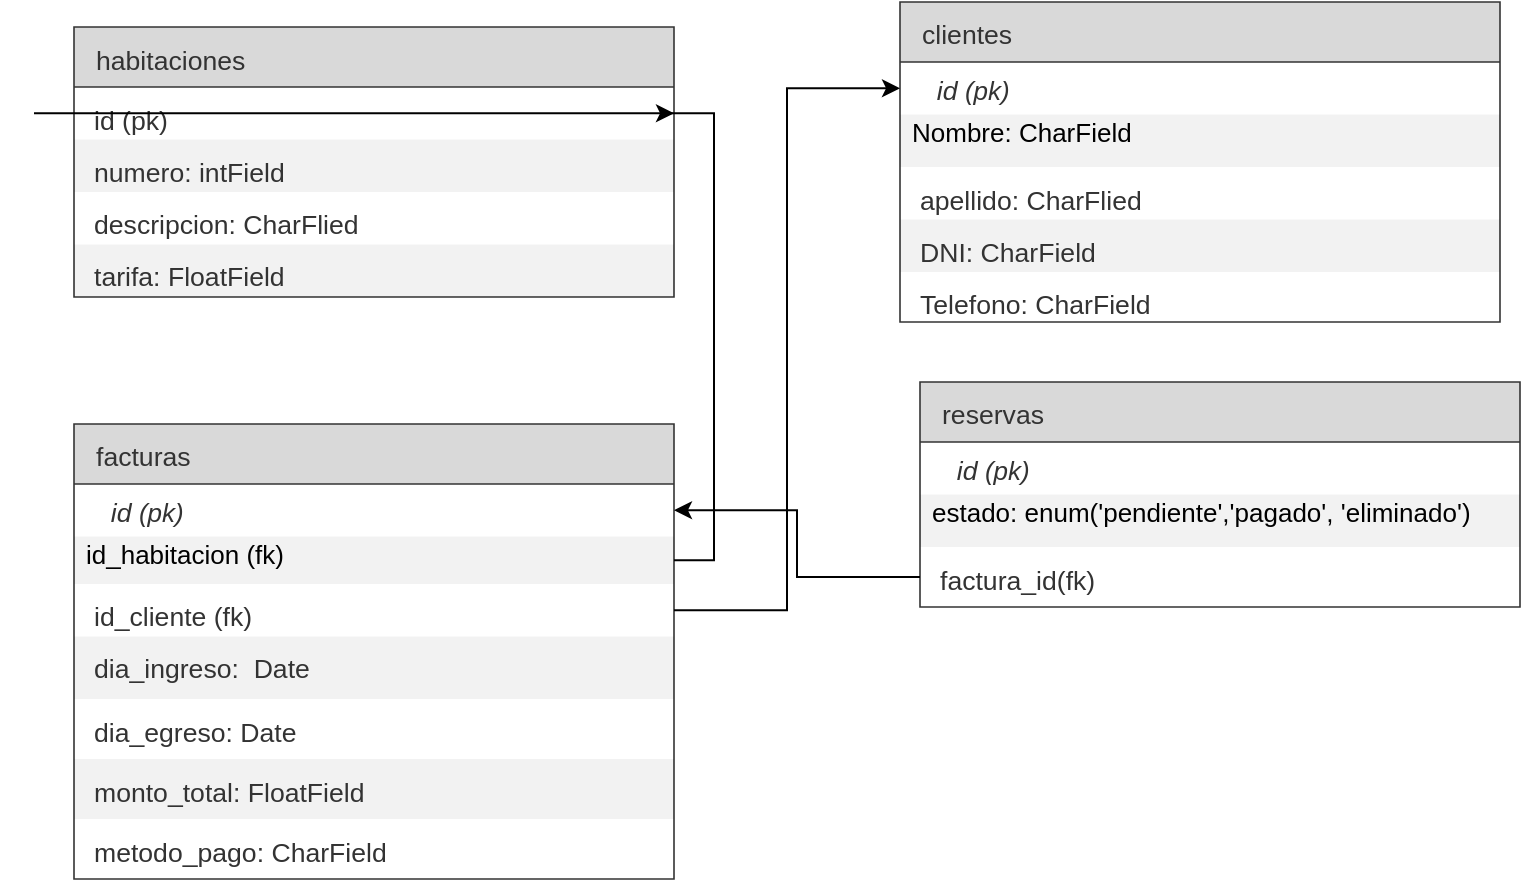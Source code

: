 <mxfile version="19.0.3" type="device"><diagram id="C5RBs43oDa-KdzZeNtuy" name="Page-1"><mxGraphModel dx="858" dy="1029" grid="1" gridSize="10" guides="1" tooltips="1" connect="1" arrows="1" fold="1" page="1" pageScale="1" pageWidth="827" pageHeight="1169" math="0" shadow="0"><root><mxCell id="WIyWlLk6GJQsqaUBKTNV-0"/><mxCell id="WIyWlLk6GJQsqaUBKTNV-1" parent="WIyWlLk6GJQsqaUBKTNV-0"/><mxCell id="heQW6ndRszfeEeH-bMKx-1" value="reservas" style="html=1;overflow=block;blockSpacing=1;swimlane;childLayout=stackLayout;horizontal=1;horizontalStack=0;resizeParent=1;resizeParentMax=0;resizeLast=0;collapsible=0;fontStyle=0;marginBottom=0;swimlaneFillColor=#ffffff;startSize=30;whiteSpace=wrap;fontSize=13.3;fontColor=#333333;align=left;spacingLeft=8.4;spacingRight=8.4;spacingTop=2.4;fontFamily=Helvetica;spacing=3.6;strokeColor=#333333;strokeOpacity=100;fillOpacity=100;strokeWidth=0.8;fillColor=#d9d9d9;container=1;" parent="WIyWlLk6GJQsqaUBKTNV-1" vertex="1"><mxGeometry x="460" y="250" width="300" height="112.5" as="geometry"/></mxCell><mxCell id="heQW6ndRszfeEeH-bMKx-2" value="&lt;div style=&quot;display: flex; justify-content: flex-start; text-align: left; align-items: baseline; font-size: 0; line-height: 1.25;margin-left: 8.4px;margin-right: 8.4px;margin-top: 2.4px;margin-top: -2px;&quot;&gt;&lt;span&gt;&lt;span style=&quot;font-size:13.3px;color:#333333;&quot;&gt;id &lt;/span&gt;&lt;span style=&quot;font-size:13px;color:#333333;font-style: italic;&quot;&gt;(pk)&lt;/span&gt;&lt;/span&gt;&lt;/div&gt;" style="part=1;resizeHeight=0;strokeColor=none;verticalAlign=top;overflow=hidden;rotatable=0;points=[[0,0.5],[1,0.5]];portConstraint=eastwest;html=1;whiteSpace=wrap;#ffffffwhiteSpace=wrap;fontSize=13.3;fontColor=#333333;fontStyle=2;align=left;spacingLeft=8.4;spacingRight=8.4;spacingTop=2.4;fillColor=none;strokeOpacity=100;fillOpacity=100;" parent="heQW6ndRszfeEeH-bMKx-1" vertex="1"><mxGeometry y="30" width="300" height="26.25" as="geometry"/></mxCell><mxCell id="heQW6ndRszfeEeH-bMKx-3" value="estado: enum('pendiente','pagado', 'eliminado')" style="part=1;resizeHeight=0;strokeColor=none;align=left;verticalAlign=top;spacingLeft=4;spacingRight=4;rotatable=0;points=[[0,0.5],[1,0.5]];portConstraint=eastwest;whiteSpace=wrap;#ffffffwhiteSpace=wrap;overflow=block;blockSpacing=1;html=1;fontSize=13;fillColor=#000000;opacity=5;" parent="heQW6ndRszfeEeH-bMKx-1" vertex="1"><mxGeometry y="56.25" width="300" height="26.25" as="geometry"/></mxCell><mxCell id="heQW6ndRszfeEeH-bMKx-8" value="factura_id(fk)" style="part=1;resizeHeight=0;strokeColor=none;verticalAlign=top;overflow=hidden;rotatable=0;points=[[0,0.5],[1,0.5]];portConstraint=eastwest;html=1;whiteSpace=wrap;#ffffffwhiteSpace=wrap;fontSize=13.3;fontColor=#333333;align=left;spacingLeft=8.4;spacingRight=8.4;spacingTop=2.4;fillColor=none;strokeOpacity=100;fillOpacity=100;" parent="heQW6ndRszfeEeH-bMKx-1" vertex="1"><mxGeometry y="82.5" width="300" height="30" as="geometry"/></mxCell><mxCell id="heQW6ndRszfeEeH-bMKx-10" value="facturas" style="html=1;overflow=block;blockSpacing=1;swimlane;childLayout=stackLayout;horizontal=1;horizontalStack=0;resizeParent=1;resizeParentMax=0;resizeLast=0;collapsible=0;fontStyle=0;marginBottom=0;swimlaneFillColor=#ffffff;startSize=30;whiteSpace=wrap;fontSize=13.3;fontColor=#333333;align=left;spacingLeft=8.4;spacingRight=8.4;spacingTop=2.4;fontFamily=Helvetica;spacing=3.6;strokeColor=#333333;strokeOpacity=100;fillOpacity=100;strokeWidth=0.8;fillColor=#d9d9d9;container=1;" parent="WIyWlLk6GJQsqaUBKTNV-1" vertex="1"><mxGeometry x="37" y="271" width="300" height="227.5" as="geometry"/></mxCell><mxCell id="heQW6ndRszfeEeH-bMKx-11" value="&lt;div style=&quot;display: flex; justify-content: flex-start; text-align: left; align-items: baseline; font-size: 0; line-height: 1.25;margin-left: 8.4px;margin-right: 8.4px;margin-top: 2.4px;margin-top: -2px;&quot;&gt;&lt;span&gt;&lt;span style=&quot;font-size:13.3px;color:#333333;&quot;&gt;id &lt;/span&gt;&lt;span style=&quot;font-size:13px;color:#333333;font-style: italic;&quot;&gt;(pk)&lt;/span&gt;&lt;/span&gt;&lt;/div&gt;" style="part=1;resizeHeight=0;strokeColor=none;verticalAlign=top;overflow=hidden;rotatable=0;points=[[0,0.5],[1,0.5]];portConstraint=eastwest;html=1;whiteSpace=wrap;#ffffffwhiteSpace=wrap;fontSize=13.3;fontColor=#333333;fontStyle=2;align=left;spacingLeft=8.4;spacingRight=8.4;spacingTop=2.4;fillColor=none;strokeOpacity=100;fillOpacity=100;" parent="heQW6ndRszfeEeH-bMKx-10" vertex="1"><mxGeometry y="30" width="300" height="26.25" as="geometry"/></mxCell><mxCell id="heQW6ndRszfeEeH-bMKx-12" value="id_habitacion (fk)" style="part=1;resizeHeight=0;strokeColor=none;align=left;verticalAlign=top;spacingLeft=4;spacingRight=4;rotatable=0;points=[[0,0.5],[1,0.5]];portConstraint=eastwest;whiteSpace=wrap;#ffffffwhiteSpace=wrap;overflow=block;blockSpacing=1;html=1;fontSize=13;fillColor=#000000;opacity=5;" parent="heQW6ndRszfeEeH-bMKx-10" vertex="1"><mxGeometry y="56.25" width="300" height="23.75" as="geometry"/></mxCell><mxCell id="heQW6ndRszfeEeH-bMKx-13" value="id_cliente (fk)" style="part=1;resizeHeight=0;strokeColor=none;verticalAlign=top;overflow=hidden;rotatable=0;points=[[0,0.5],[1,0.5]];portConstraint=eastwest;html=1;whiteSpace=wrap;#ffffffwhiteSpace=wrap;fontSize=13.3;fontColor=#333333;align=left;spacingLeft=8.4;spacingRight=8.4;spacingTop=2.4;fillColor=none;strokeOpacity=100;fillOpacity=100;" parent="heQW6ndRszfeEeH-bMKx-10" vertex="1"><mxGeometry y="80" width="300" height="26.25" as="geometry"/></mxCell><mxCell id="heQW6ndRszfeEeH-bMKx-14" value="dia_ingreso:&amp;nbsp; Date" style="part=1;resizeHeight=0;strokeColor=none;verticalAlign=top;overflow=hidden;rotatable=0;points=[[0,0.5],[1,0.5]];portConstraint=eastwest;html=1;whiteSpace=wrap;#ffffffwhiteSpace=wrap;fontSize=13.3;fontColor=#333333;align=left;spacingLeft=8.4;spacingRight=8.4;spacingTop=2.4;fillColor=#000000;opacity=5;" parent="heQW6ndRszfeEeH-bMKx-10" vertex="1"><mxGeometry y="106.25" width="300" height="31.25" as="geometry"/></mxCell><mxCell id="heQW6ndRszfeEeH-bMKx-15" value="dia_egreso: Date" style="part=1;resizeHeight=0;strokeColor=none;verticalAlign=top;overflow=hidden;rotatable=0;points=[[0,0.5],[1,0.5]];portConstraint=eastwest;html=1;whiteSpace=wrap;#ffffffwhiteSpace=wrap;fontSize=13.3;fontColor=#333333;align=left;spacingLeft=8.4;spacingRight=8.4;spacingTop=2.4;fillColor=none;strokeOpacity=100;fillOpacity=100;" parent="heQW6ndRszfeEeH-bMKx-10" vertex="1"><mxGeometry y="137.5" width="300" height="30" as="geometry"/></mxCell><mxCell id="heQW6ndRszfeEeH-bMKx-16" value="monto_total: FloatField" style="part=1;resizeHeight=0;strokeColor=none;verticalAlign=top;overflow=hidden;rotatable=0;points=[[0,0.5],[1,0.5]];portConstraint=eastwest;html=1;whiteSpace=wrap;#ffffffwhiteSpace=wrap;fontSize=13.3;fontColor=#333333;align=left;spacingLeft=8.4;spacingRight=8.4;spacingTop=2.4;fillColor=#000000;opacity=5;" parent="heQW6ndRszfeEeH-bMKx-10" vertex="1"><mxGeometry y="167.5" width="300" height="30" as="geometry"/></mxCell><mxCell id="heQW6ndRszfeEeH-bMKx-17" value="metodo_pago: CharField" style="part=1;resizeHeight=0;strokeColor=none;verticalAlign=top;overflow=hidden;rotatable=0;points=[[0,0.5],[1,0.5]];portConstraint=eastwest;html=1;whiteSpace=wrap;#ffffffwhiteSpace=wrap;fontSize=13.3;fontColor=#333333;align=left;spacingLeft=8.4;spacingRight=8.4;spacingTop=2.4;fillColor=none;strokeOpacity=100;fillOpacity=100;" parent="heQW6ndRszfeEeH-bMKx-10" vertex="1"><mxGeometry y="197.5" width="300" height="30" as="geometry"/></mxCell><mxCell id="heQW6ndRszfeEeH-bMKx-18" value="clientes" style="html=1;overflow=block;blockSpacing=1;swimlane;childLayout=stackLayout;horizontal=1;horizontalStack=0;resizeParent=1;resizeParentMax=0;resizeLast=0;collapsible=0;fontStyle=0;marginBottom=0;swimlaneFillColor=#ffffff;startSize=30;whiteSpace=wrap;fontSize=13.3;fontColor=#333333;align=left;spacingLeft=8.4;spacingRight=8.4;spacingTop=2.4;fontFamily=Helvetica;spacing=3.6;strokeColor=#333333;strokeOpacity=100;fillOpacity=100;strokeWidth=0.8;fillColor=#d9d9d9;container=1;" parent="WIyWlLk6GJQsqaUBKTNV-1" vertex="1"><mxGeometry x="450" y="60" width="300" height="160" as="geometry"/></mxCell><mxCell id="heQW6ndRszfeEeH-bMKx-19" value="&lt;div style=&quot;display: flex; justify-content: flex-start; text-align: left; align-items: baseline; font-size: 0; line-height: 1.25;margin-left: 8.4px;margin-right: 8.4px;margin-top: 2.4px;margin-top: -2px;&quot;&gt;&lt;span&gt;&lt;span style=&quot;font-size:13.3px;color:#333333;&quot;&gt;id &lt;/span&gt;&lt;span style=&quot;font-size:13px;color:#333333;font-style: italic;&quot;&gt;(pk)&lt;/span&gt;&lt;/span&gt;&lt;/div&gt;" style="part=1;resizeHeight=0;strokeColor=none;verticalAlign=top;overflow=hidden;rotatable=0;points=[[0,0.5],[1,0.5]];portConstraint=eastwest;html=1;whiteSpace=wrap;#ffffffwhiteSpace=wrap;fontSize=13.3;fontColor=#333333;fontStyle=2;align=left;spacingLeft=8.4;spacingRight=8.4;spacingTop=2.4;fillColor=none;strokeOpacity=100;fillOpacity=100;" parent="heQW6ndRszfeEeH-bMKx-18" vertex="1"><mxGeometry y="30" width="300" height="26.25" as="geometry"/></mxCell><mxCell id="heQW6ndRszfeEeH-bMKx-20" value="Nombre: CharField" style="part=1;resizeHeight=0;strokeColor=none;align=left;verticalAlign=top;spacingLeft=4;spacingRight=4;rotatable=0;points=[[0,0.5],[1,0.5]];portConstraint=eastwest;whiteSpace=wrap;#ffffffwhiteSpace=wrap;overflow=block;blockSpacing=1;html=1;fontSize=13;fillColor=#000000;opacity=5;" parent="heQW6ndRszfeEeH-bMKx-18" vertex="1"><mxGeometry y="56.25" width="300" height="26.25" as="geometry"/></mxCell><mxCell id="heQW6ndRszfeEeH-bMKx-21" value="apellido: CharFlied" style="part=1;resizeHeight=0;strokeColor=none;verticalAlign=top;overflow=hidden;rotatable=0;points=[[0,0.5],[1,0.5]];portConstraint=eastwest;html=1;whiteSpace=wrap;#ffffffwhiteSpace=wrap;fontSize=13.3;fontColor=#333333;align=left;spacingLeft=8.4;spacingRight=8.4;spacingTop=2.4;fillColor=none;strokeOpacity=100;fillOpacity=100;" parent="heQW6ndRszfeEeH-bMKx-18" vertex="1"><mxGeometry y="82.5" width="300" height="26.25" as="geometry"/></mxCell><mxCell id="heQW6ndRszfeEeH-bMKx-22" value="DNI: CharField" style="part=1;resizeHeight=0;strokeColor=none;verticalAlign=top;overflow=hidden;rotatable=0;points=[[0,0.5],[1,0.5]];portConstraint=eastwest;html=1;whiteSpace=wrap;#ffffffwhiteSpace=wrap;fontSize=13.3;fontColor=#333333;align=left;spacingLeft=8.4;spacingRight=8.4;spacingTop=2.4;fillColor=#000000;opacity=5;" parent="heQW6ndRszfeEeH-bMKx-18" vertex="1"><mxGeometry y="108.75" width="300" height="26.25" as="geometry"/></mxCell><mxCell id="heQW6ndRszfeEeH-bMKx-23" value="Telefono: CharField" style="part=1;resizeHeight=0;strokeColor=none;verticalAlign=top;overflow=hidden;rotatable=0;points=[[0,0.5],[1,0.5]];portConstraint=eastwest;html=1;whiteSpace=wrap;#ffffffwhiteSpace=wrap;fontSize=13.3;fontColor=#333333;align=left;spacingLeft=8.4;spacingRight=8.4;spacingTop=2.4;fillColor=none;strokeOpacity=100;fillOpacity=100;" parent="heQW6ndRszfeEeH-bMKx-18" vertex="1"><mxGeometry y="135" width="300" height="25" as="geometry"/></mxCell><mxCell id="heQW6ndRszfeEeH-bMKx-24" value="habitaciones" style="html=1;overflow=block;blockSpacing=1;swimlane;childLayout=stackLayout;horizontal=1;horizontalStack=0;resizeParent=1;resizeParentMax=0;resizeLast=0;collapsible=0;fontStyle=0;marginBottom=0;swimlaneFillColor=#ffffff;startSize=30;whiteSpace=wrap;fontSize=13.3;fontColor=#333333;align=left;spacingLeft=8.4;spacingRight=8.4;spacingTop=2.4;fontFamily=Helvetica;spacing=3.6;strokeColor=#333333;strokeOpacity=100;fillOpacity=100;strokeWidth=0.8;fillColor=#d9d9d9;container=1;" parent="WIyWlLk6GJQsqaUBKTNV-1" vertex="1"><mxGeometry x="37" y="72.5" width="300" height="135" as="geometry"/></mxCell><mxCell id="heQW6ndRszfeEeH-bMKx-25" value="id (pk)" style="part=1;resizeHeight=0;strokeColor=none;verticalAlign=top;overflow=hidden;rotatable=0;points=[[0,0.5],[1,0.5]];portConstraint=eastwest;html=1;whiteSpace=wrap;#ffffffwhiteSpace=wrap;fontSize=13.3;fontColor=#333333;align=left;spacingLeft=8.4;spacingRight=8.4;spacingTop=2.4;fillColor=none;strokeOpacity=100;fillOpacity=100;" parent="heQW6ndRszfeEeH-bMKx-24" vertex="1"><mxGeometry y="30" width="300" height="26.25" as="geometry"/></mxCell><mxCell id="heQW6ndRszfeEeH-bMKx-26" value="numero: intField" style="part=1;resizeHeight=0;strokeColor=none;verticalAlign=top;overflow=hidden;rotatable=0;points=[[0,0.5],[1,0.5]];portConstraint=eastwest;html=1;whiteSpace=wrap;#ffffffwhiteSpace=wrap;fontSize=13.3;fontColor=#333333;align=left;spacingLeft=8.4;spacingRight=8.4;spacingTop=2.4;fillColor=#000000;opacity=5;" parent="heQW6ndRszfeEeH-bMKx-24" vertex="1"><mxGeometry y="56.25" width="300" height="26.25" as="geometry"/></mxCell><mxCell id="heQW6ndRszfeEeH-bMKx-27" value="descripcion: CharFlied" style="part=1;resizeHeight=0;strokeColor=none;verticalAlign=top;overflow=hidden;rotatable=0;points=[[0,0.5],[1,0.5]];portConstraint=eastwest;html=1;whiteSpace=wrap;#ffffffwhiteSpace=wrap;fontSize=13.3;fontColor=#333333;align=left;spacingLeft=8.4;spacingRight=8.4;spacingTop=2.4;fillColor=none;strokeOpacity=100;fillOpacity=100;" parent="heQW6ndRszfeEeH-bMKx-24" vertex="1"><mxGeometry y="82.5" width="300" height="26.25" as="geometry"/></mxCell><mxCell id="heQW6ndRszfeEeH-bMKx-28" value="tarifa: FloatField" style="part=1;resizeHeight=0;strokeColor=none;verticalAlign=top;overflow=hidden;rotatable=0;points=[[0,0.5],[1,0.5]];portConstraint=eastwest;html=1;whiteSpace=wrap;#ffffffwhiteSpace=wrap;fontSize=13.3;fontColor=#333333;align=left;spacingLeft=8.4;spacingRight=8.4;spacingTop=2.4;fillColor=#000000;opacity=5;" parent="heQW6ndRszfeEeH-bMKx-24" vertex="1"><mxGeometry y="108.75" width="300" height="26.25" as="geometry"/></mxCell><mxCell id="heQW6ndRszfeEeH-bMKx-29" value="" style="group;dropTarget=0;pointerEvents=0;" parent="WIyWlLk6GJQsqaUBKTNV-1" vertex="1"><mxGeometry y="500" as="geometry"/></mxCell><mxCell id="heQW6ndRszfeEeH-bMKx-31" style="edgeStyle=orthogonalEdgeStyle;rounded=0;orthogonalLoop=1;jettySize=auto;html=1;exitX=1;exitY=0.5;exitDx=0;exitDy=0;entryX=1;entryY=0.5;entryDx=0;entryDy=0;" parent="WIyWlLk6GJQsqaUBKTNV-1" source="heQW6ndRszfeEeH-bMKx-12" target="heQW6ndRszfeEeH-bMKx-25" edge="1"><mxGeometry relative="1" as="geometry"/></mxCell><mxCell id="heQW6ndRszfeEeH-bMKx-32" style="edgeStyle=orthogonalEdgeStyle;rounded=0;orthogonalLoop=1;jettySize=auto;html=1;exitX=1;exitY=0.5;exitDx=0;exitDy=0;entryX=0;entryY=0.5;entryDx=0;entryDy=0;" parent="WIyWlLk6GJQsqaUBKTNV-1" source="heQW6ndRszfeEeH-bMKx-13" target="heQW6ndRszfeEeH-bMKx-19" edge="1"><mxGeometry relative="1" as="geometry"/></mxCell><mxCell id="heQW6ndRszfeEeH-bMKx-33" style="edgeStyle=orthogonalEdgeStyle;rounded=0;orthogonalLoop=1;jettySize=auto;html=1;exitX=0;exitY=0.5;exitDx=0;exitDy=0;entryX=1;entryY=0.5;entryDx=0;entryDy=0;" parent="WIyWlLk6GJQsqaUBKTNV-1" source="heQW6ndRszfeEeH-bMKx-8" target="heQW6ndRszfeEeH-bMKx-11" edge="1"><mxGeometry relative="1" as="geometry"/></mxCell></root></mxGraphModel></diagram></mxfile>